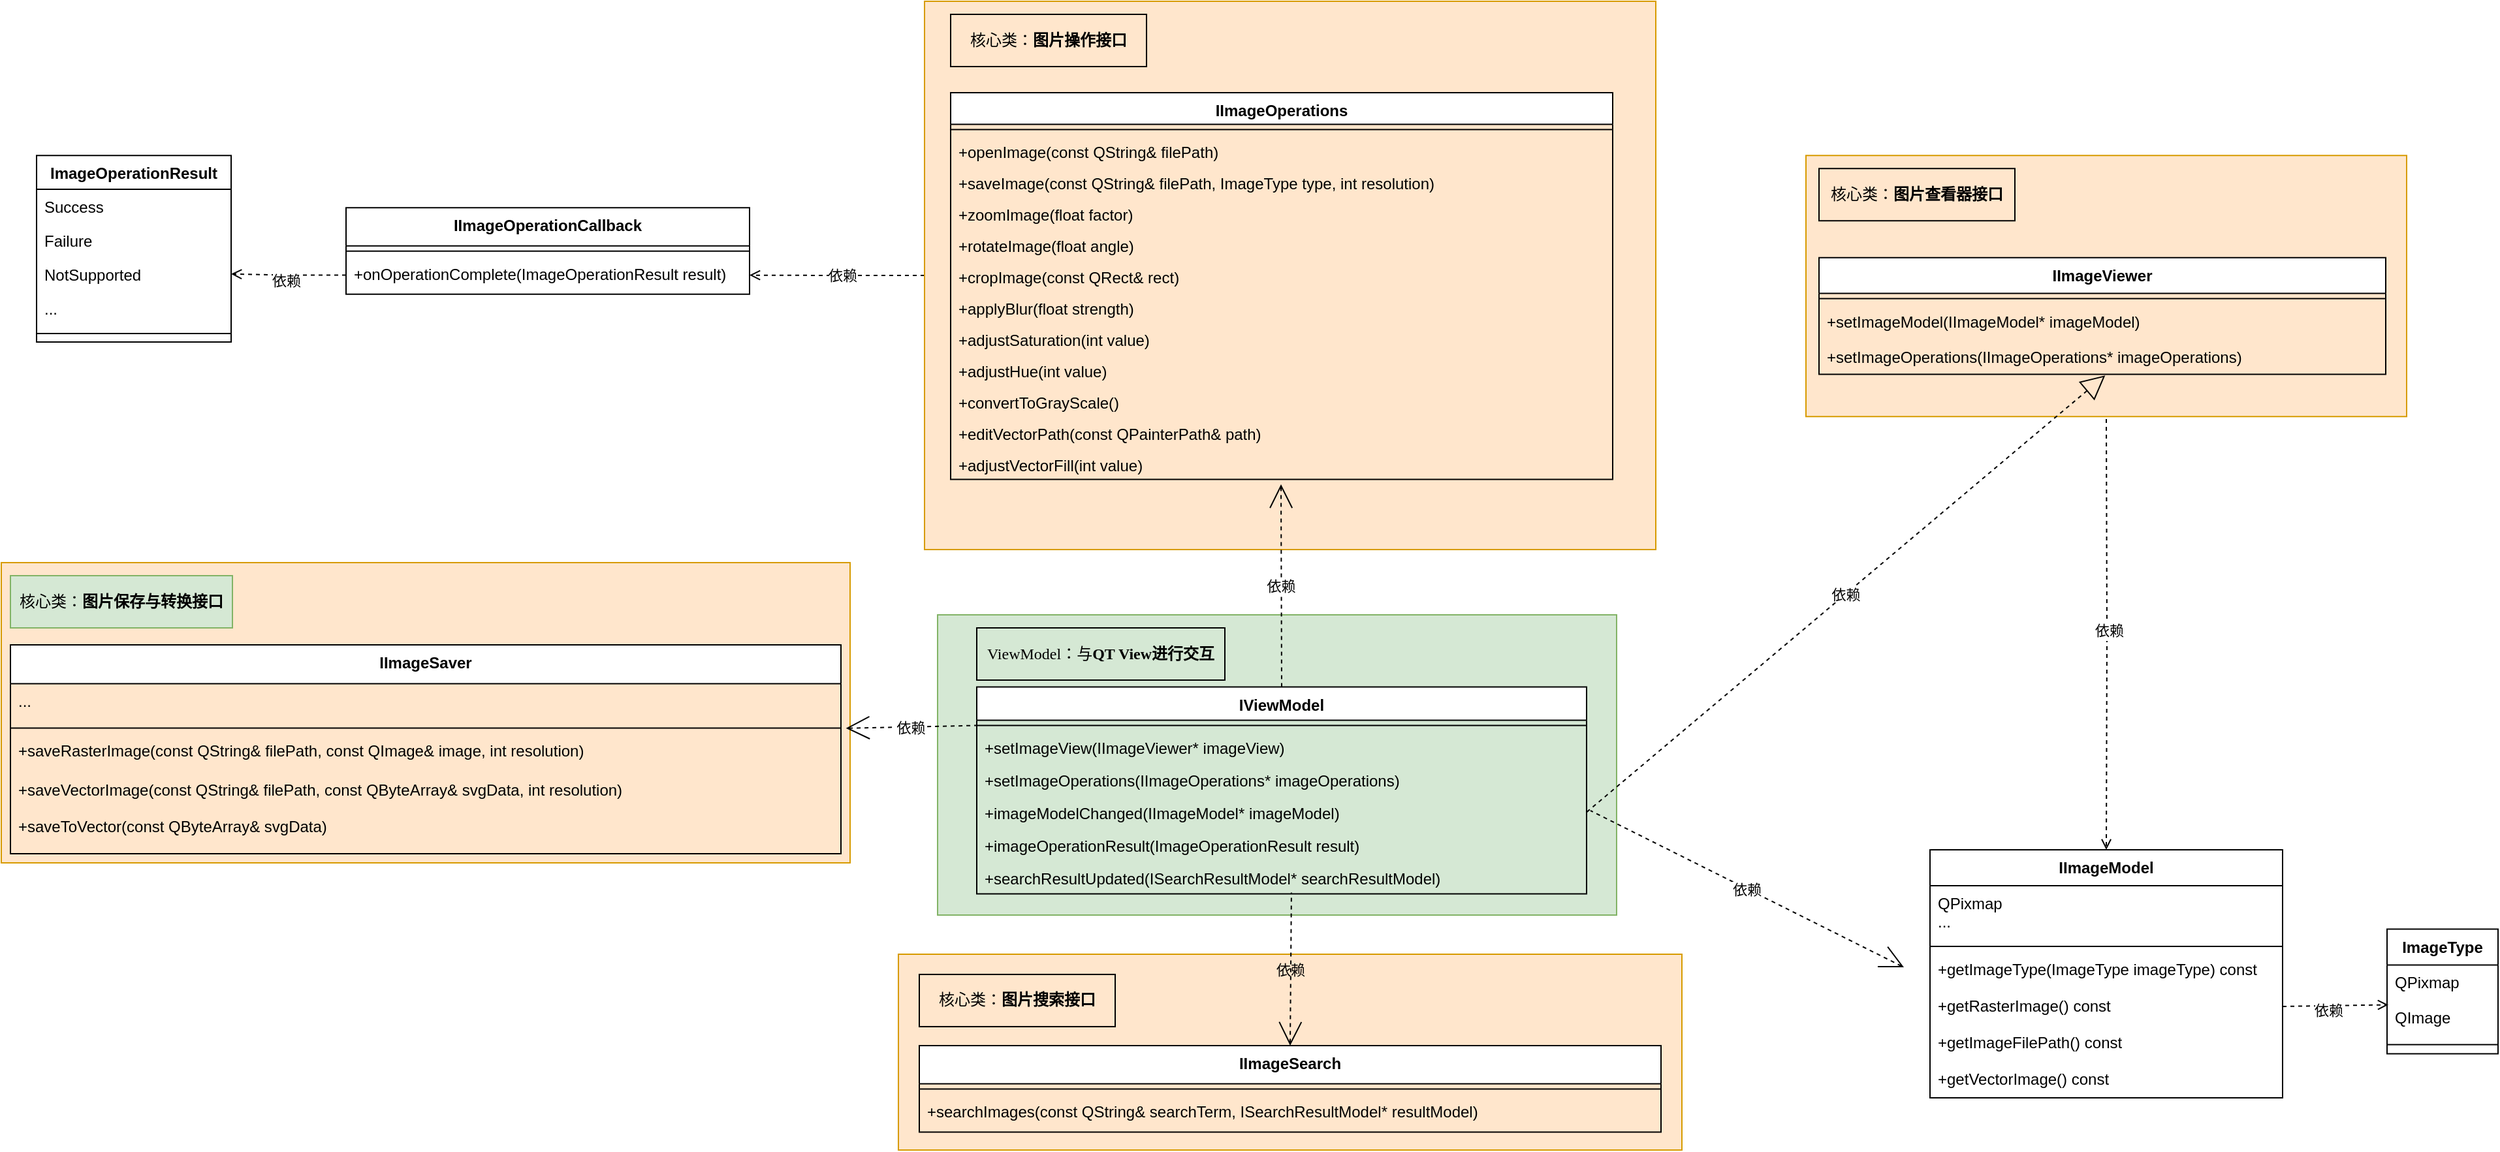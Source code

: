 <mxfile version="21.6.6" type="github">
  <diagram name="第 1 页" id="8G4OzASdrZZu8vnJjRQt">
    <mxGraphModel dx="1452" dy="1973" grid="1" gridSize="10" guides="1" tooltips="1" connect="1" arrows="1" fold="1" page="1" pageScale="1" pageWidth="827" pageHeight="1169" math="0" shadow="0">
      <root>
        <mxCell id="0" />
        <mxCell id="1" parent="0" />
        <mxCell id="LYDf1Ntx3WyGje25WLFu-186" value="" style="whiteSpace=wrap;html=1;fillColor=#d5e8d4;strokeColor=#82b366;" vertex="1" parent="1">
          <mxGeometry x="850" y="450" width="520" height="230" as="geometry" />
        </mxCell>
        <mxCell id="LYDf1Ntx3WyGje25WLFu-184" value="" style="rounded=0;whiteSpace=wrap;html=1;fillColor=#ffe6cc;strokeColor=#d79b00;" vertex="1" parent="1">
          <mxGeometry x="820" y="710" width="600" height="150" as="geometry" />
        </mxCell>
        <mxCell id="LYDf1Ntx3WyGje25WLFu-182" value="" style="rounded=0;whiteSpace=wrap;html=1;fillColor=#ffe6cc;strokeColor=#d79b00;" vertex="1" parent="1">
          <mxGeometry x="1515" y="98.12" width="460" height="200" as="geometry" />
        </mxCell>
        <mxCell id="LYDf1Ntx3WyGje25WLFu-178" value="" style="rounded=0;whiteSpace=wrap;html=1;fillColor=#ffe6cc;strokeColor=#d79b00;" vertex="1" parent="1">
          <mxGeometry x="133" y="410" width="650" height="230" as="geometry" />
        </mxCell>
        <mxCell id="LYDf1Ntx3WyGje25WLFu-202" style="edgeStyle=orthogonalEdgeStyle;rounded=0;orthogonalLoop=1;jettySize=auto;html=1;dashed=1;endArrow=open;endFill=0;" edge="1" parent="1" source="LYDf1Ntx3WyGje25WLFu-176" target="LYDf1Ntx3WyGje25WLFu-125">
          <mxGeometry relative="1" as="geometry" />
        </mxCell>
        <mxCell id="LYDf1Ntx3WyGje25WLFu-203" value="依赖" style="edgeLabel;html=1;align=center;verticalAlign=middle;resizable=0;points=[];" vertex="1" connectable="0" parent="LYDf1Ntx3WyGje25WLFu-202">
          <mxGeometry x="-0.052" relative="1" as="geometry">
            <mxPoint as="offset" />
          </mxGeometry>
        </mxCell>
        <mxCell id="LYDf1Ntx3WyGje25WLFu-176" value="" style="rounded=0;whiteSpace=wrap;html=1;fillColor=#ffe6cc;strokeColor=#d79b00;" vertex="1" parent="1">
          <mxGeometry x="840" y="-20" width="560" height="420" as="geometry" />
        </mxCell>
        <mxCell id="LYDf1Ntx3WyGje25WLFu-102" value="ImageType" style="swimlane;fontStyle=1;align=center;verticalAlign=top;childLayout=stackLayout;horizontal=1;startSize=27.429;horizontalStack=0;resizeParent=1;resizeParentMax=0;resizeLast=0;collapsible=0;marginBottom=0;" vertex="1" parent="1">
          <mxGeometry x="1960" y="690.76" width="85" height="95.429" as="geometry" />
        </mxCell>
        <mxCell id="LYDf1Ntx3WyGje25WLFu-103" value="QPixmap" style="text;strokeColor=none;fillColor=none;align=left;verticalAlign=top;spacingLeft=4;spacingRight=4;overflow=hidden;rotatable=0;points=[[0,0.5],[1,0.5]];portConstraint=eastwest;" vertex="1" parent="LYDf1Ntx3WyGje25WLFu-102">
          <mxGeometry y="27.429" width="85" height="27" as="geometry" />
        </mxCell>
        <mxCell id="LYDf1Ntx3WyGje25WLFu-104" value="QImage" style="text;strokeColor=none;fillColor=none;align=left;verticalAlign=top;spacingLeft=4;spacingRight=4;overflow=hidden;rotatable=0;points=[[0,0.5],[1,0.5]];portConstraint=eastwest;" vertex="1" parent="LYDf1Ntx3WyGje25WLFu-102">
          <mxGeometry y="54.429" width="85" height="27" as="geometry" />
        </mxCell>
        <mxCell id="LYDf1Ntx3WyGje25WLFu-105" style="line;strokeWidth=1;fillColor=none;align=left;verticalAlign=middle;spacingTop=-1;spacingLeft=3;spacingRight=3;rotatable=0;labelPosition=right;points=[];portConstraint=eastwest;strokeColor=inherit;" vertex="1" parent="LYDf1Ntx3WyGje25WLFu-102">
          <mxGeometry y="81.429" width="85" height="14" as="geometry" />
        </mxCell>
        <mxCell id="LYDf1Ntx3WyGje25WLFu-106" value="IImageModel" style="swimlane;fontStyle=1;align=center;verticalAlign=top;childLayout=stackLayout;horizontal=1;startSize=27.5;horizontalStack=0;resizeParent=1;resizeParentMax=0;resizeLast=0;collapsible=0;marginBottom=0;" vertex="1" parent="1">
          <mxGeometry x="1610" y="630" width="270" height="190" as="geometry" />
        </mxCell>
        <mxCell id="LYDf1Ntx3WyGje25WLFu-107" value="QPixmap&#xa;..." style="text;strokeColor=none;fillColor=none;align=left;verticalAlign=top;spacingLeft=4;spacingRight=4;overflow=hidden;rotatable=0;points=[[0,0.5],[1,0.5]];portConstraint=eastwest;" vertex="1" parent="LYDf1Ntx3WyGje25WLFu-106">
          <mxGeometry y="27.5" width="270" height="42.5" as="geometry" />
        </mxCell>
        <mxCell id="LYDf1Ntx3WyGje25WLFu-108" style="line;strokeWidth=1;fillColor=none;align=left;verticalAlign=middle;spacingTop=-1;spacingLeft=3;spacingRight=3;rotatable=0;labelPosition=right;points=[];portConstraint=eastwest;strokeColor=inherit;" vertex="1" parent="LYDf1Ntx3WyGje25WLFu-106">
          <mxGeometry y="70" width="270" height="8" as="geometry" />
        </mxCell>
        <mxCell id="LYDf1Ntx3WyGje25WLFu-109" value="+getImageType(ImageType imageType) const" style="text;strokeColor=none;fillColor=none;align=left;verticalAlign=top;spacingLeft=4;spacingRight=4;overflow=hidden;rotatable=0;points=[[0,0.5],[1,0.5]];portConstraint=eastwest;" vertex="1" parent="LYDf1Ntx3WyGje25WLFu-106">
          <mxGeometry y="78" width="270" height="28" as="geometry" />
        </mxCell>
        <mxCell id="LYDf1Ntx3WyGje25WLFu-111" value="+getRasterImage() const" style="text;strokeColor=none;fillColor=none;align=left;verticalAlign=top;spacingLeft=4;spacingRight=4;overflow=hidden;rotatable=0;points=[[0,0.5],[1,0.5]];portConstraint=eastwest;" vertex="1" parent="LYDf1Ntx3WyGje25WLFu-106">
          <mxGeometry y="106" width="270" height="28" as="geometry" />
        </mxCell>
        <mxCell id="LYDf1Ntx3WyGje25WLFu-110" value="+getImageFilePath() const" style="text;strokeColor=none;fillColor=none;align=left;verticalAlign=top;spacingLeft=4;spacingRight=4;overflow=hidden;rotatable=0;points=[[0,0.5],[1,0.5]];portConstraint=eastwest;" vertex="1" parent="LYDf1Ntx3WyGje25WLFu-106">
          <mxGeometry y="134" width="270" height="28" as="geometry" />
        </mxCell>
        <mxCell id="LYDf1Ntx3WyGje25WLFu-112" value="+getVectorImage() const" style="text;strokeColor=none;fillColor=none;align=left;verticalAlign=top;spacingLeft=4;spacingRight=4;overflow=hidden;rotatable=0;points=[[0,0.5],[1,0.5]];portConstraint=eastwest;" vertex="1" parent="LYDf1Ntx3WyGje25WLFu-106">
          <mxGeometry y="162" width="270" height="28" as="geometry" />
        </mxCell>
        <mxCell id="LYDf1Ntx3WyGje25WLFu-117" value="ImageOperationResult" style="swimlane;fontStyle=1;align=center;verticalAlign=top;childLayout=stackLayout;horizontal=1;startSize=25.818;horizontalStack=0;resizeParent=1;resizeParentMax=0;resizeLast=0;collapsible=0;marginBottom=0;" vertex="1" parent="1">
          <mxGeometry x="160" y="98.12" width="149" height="142.818" as="geometry" />
        </mxCell>
        <mxCell id="LYDf1Ntx3WyGje25WLFu-118" value="Success" style="text;strokeColor=none;fillColor=none;align=left;verticalAlign=top;spacingLeft=4;spacingRight=4;overflow=hidden;rotatable=0;points=[[0,0.5],[1,0.5]];portConstraint=eastwest;" vertex="1" parent="LYDf1Ntx3WyGje25WLFu-117">
          <mxGeometry y="25.818" width="149" height="26" as="geometry" />
        </mxCell>
        <mxCell id="LYDf1Ntx3WyGje25WLFu-119" value="Failure" style="text;strokeColor=none;fillColor=none;align=left;verticalAlign=top;spacingLeft=4;spacingRight=4;overflow=hidden;rotatable=0;points=[[0,0.5],[1,0.5]];portConstraint=eastwest;" vertex="1" parent="LYDf1Ntx3WyGje25WLFu-117">
          <mxGeometry y="51.818" width="149" height="26" as="geometry" />
        </mxCell>
        <mxCell id="LYDf1Ntx3WyGje25WLFu-120" value="NotSupported" style="text;strokeColor=none;fillColor=none;align=left;verticalAlign=top;spacingLeft=4;spacingRight=4;overflow=hidden;rotatable=0;points=[[0,0.5],[1,0.5]];portConstraint=eastwest;" vertex="1" parent="LYDf1Ntx3WyGje25WLFu-117">
          <mxGeometry y="77.818" width="149" height="26" as="geometry" />
        </mxCell>
        <mxCell id="LYDf1Ntx3WyGje25WLFu-121" value="..." style="text;strokeColor=none;fillColor=none;align=left;verticalAlign=top;spacingLeft=4;spacingRight=4;overflow=hidden;rotatable=0;points=[[0,0.5],[1,0.5]];portConstraint=eastwest;" vertex="1" parent="LYDf1Ntx3WyGje25WLFu-117">
          <mxGeometry y="103.818" width="149" height="26" as="geometry" />
        </mxCell>
        <mxCell id="LYDf1Ntx3WyGje25WLFu-122" style="line;strokeWidth=1;fillColor=none;align=left;verticalAlign=middle;spacingTop=-1;spacingLeft=3;spacingRight=3;rotatable=0;labelPosition=right;points=[];portConstraint=eastwest;strokeColor=inherit;" vertex="1" parent="LYDf1Ntx3WyGje25WLFu-117">
          <mxGeometry y="129.818" width="149" height="13" as="geometry" />
        </mxCell>
        <mxCell id="LYDf1Ntx3WyGje25WLFu-123" value="IImageOperationCallback" style="swimlane;fontStyle=1;align=center;verticalAlign=top;childLayout=stackLayout;horizontal=1;startSize=29.2;horizontalStack=0;resizeParent=1;resizeParentMax=0;resizeLast=0;collapsible=0;marginBottom=0;" vertex="1" parent="1">
          <mxGeometry x="397" y="138.12" width="309" height="66.2" as="geometry" />
        </mxCell>
        <mxCell id="LYDf1Ntx3WyGje25WLFu-124" style="line;strokeWidth=1;fillColor=none;align=left;verticalAlign=middle;spacingTop=-1;spacingLeft=3;spacingRight=3;rotatable=0;labelPosition=right;points=[];portConstraint=eastwest;strokeColor=inherit;" vertex="1" parent="LYDf1Ntx3WyGje25WLFu-123">
          <mxGeometry y="29.2" width="309" height="8" as="geometry" />
        </mxCell>
        <mxCell id="LYDf1Ntx3WyGje25WLFu-125" value="+onOperationComplete(ImageOperationResult result)" style="text;strokeColor=none;fillColor=none;align=left;verticalAlign=top;spacingLeft=4;spacingRight=4;overflow=hidden;rotatable=0;points=[[0,0.5],[1,0.5]];portConstraint=eastwest;" vertex="1" parent="LYDf1Ntx3WyGje25WLFu-123">
          <mxGeometry y="37.2" width="309" height="29" as="geometry" />
        </mxCell>
        <mxCell id="LYDf1Ntx3WyGje25WLFu-126" value="IImageOperations" style="swimlane;fontStyle=1;align=center;verticalAlign=top;childLayout=stackLayout;horizontal=1;startSize=24.24;horizontalStack=0;resizeParent=1;resizeParentMax=0;resizeLast=0;collapsible=0;marginBottom=0;" vertex="1" parent="1">
          <mxGeometry x="860" y="50" width="507" height="296.24" as="geometry" />
        </mxCell>
        <mxCell id="LYDf1Ntx3WyGje25WLFu-127" style="line;strokeWidth=1;fillColor=none;align=left;verticalAlign=middle;spacingTop=-1;spacingLeft=3;spacingRight=3;rotatable=0;labelPosition=right;points=[];portConstraint=eastwest;strokeColor=inherit;" vertex="1" parent="LYDf1Ntx3WyGje25WLFu-126">
          <mxGeometry y="24.24" width="507" height="8" as="geometry" />
        </mxCell>
        <mxCell id="LYDf1Ntx3WyGje25WLFu-128" value="+openImage(const QString&amp; filePath)" style="text;strokeColor=none;fillColor=none;align=left;verticalAlign=top;spacingLeft=4;spacingRight=4;overflow=hidden;rotatable=0;points=[[0,0.5],[1,0.5]];portConstraint=eastwest;" vertex="1" parent="LYDf1Ntx3WyGje25WLFu-126">
          <mxGeometry y="32.24" width="507" height="24" as="geometry" />
        </mxCell>
        <mxCell id="LYDf1Ntx3WyGje25WLFu-129" value="+saveImage(const QString&amp; filePath, ImageType type, int resolution)" style="text;strokeColor=none;fillColor=none;align=left;verticalAlign=top;spacingLeft=4;spacingRight=4;overflow=hidden;rotatable=0;points=[[0,0.5],[1,0.5]];portConstraint=eastwest;" vertex="1" parent="LYDf1Ntx3WyGje25WLFu-126">
          <mxGeometry y="56.24" width="507" height="24" as="geometry" />
        </mxCell>
        <mxCell id="LYDf1Ntx3WyGje25WLFu-130" value="+zoomImage(float factor)" style="text;strokeColor=none;fillColor=none;align=left;verticalAlign=top;spacingLeft=4;spacingRight=4;overflow=hidden;rotatable=0;points=[[0,0.5],[1,0.5]];portConstraint=eastwest;" vertex="1" parent="LYDf1Ntx3WyGje25WLFu-126">
          <mxGeometry y="80.24" width="507" height="24" as="geometry" />
        </mxCell>
        <mxCell id="LYDf1Ntx3WyGje25WLFu-131" value="+rotateImage(float angle)" style="text;strokeColor=none;fillColor=none;align=left;verticalAlign=top;spacingLeft=4;spacingRight=4;overflow=hidden;rotatable=0;points=[[0,0.5],[1,0.5]];portConstraint=eastwest;" vertex="1" parent="LYDf1Ntx3WyGje25WLFu-126">
          <mxGeometry y="104.24" width="507" height="24" as="geometry" />
        </mxCell>
        <mxCell id="LYDf1Ntx3WyGje25WLFu-132" value="+cropImage(const QRect&amp; rect)" style="text;strokeColor=none;fillColor=none;align=left;verticalAlign=top;spacingLeft=4;spacingRight=4;overflow=hidden;rotatable=0;points=[[0,0.5],[1,0.5]];portConstraint=eastwest;" vertex="1" parent="LYDf1Ntx3WyGje25WLFu-126">
          <mxGeometry y="128.24" width="507" height="24" as="geometry" />
        </mxCell>
        <mxCell id="LYDf1Ntx3WyGje25WLFu-133" value="+applyBlur(float strength)" style="text;strokeColor=none;fillColor=none;align=left;verticalAlign=top;spacingLeft=4;spacingRight=4;overflow=hidden;rotatable=0;points=[[0,0.5],[1,0.5]];portConstraint=eastwest;" vertex="1" parent="LYDf1Ntx3WyGje25WLFu-126">
          <mxGeometry y="152.24" width="507" height="24" as="geometry" />
        </mxCell>
        <mxCell id="LYDf1Ntx3WyGje25WLFu-134" value="+adjustSaturation(int value)" style="text;strokeColor=none;fillColor=none;align=left;verticalAlign=top;spacingLeft=4;spacingRight=4;overflow=hidden;rotatable=0;points=[[0,0.5],[1,0.5]];portConstraint=eastwest;" vertex="1" parent="LYDf1Ntx3WyGje25WLFu-126">
          <mxGeometry y="176.24" width="507" height="24" as="geometry" />
        </mxCell>
        <mxCell id="LYDf1Ntx3WyGje25WLFu-135" value="+adjustHue(int value)" style="text;strokeColor=none;fillColor=none;align=left;verticalAlign=top;spacingLeft=4;spacingRight=4;overflow=hidden;rotatable=0;points=[[0,0.5],[1,0.5]];portConstraint=eastwest;" vertex="1" parent="LYDf1Ntx3WyGje25WLFu-126">
          <mxGeometry y="200.24" width="507" height="24" as="geometry" />
        </mxCell>
        <mxCell id="LYDf1Ntx3WyGje25WLFu-136" value="+convertToGrayScale()" style="text;strokeColor=none;fillColor=none;align=left;verticalAlign=top;spacingLeft=4;spacingRight=4;overflow=hidden;rotatable=0;points=[[0,0.5],[1,0.5]];portConstraint=eastwest;" vertex="1" parent="LYDf1Ntx3WyGje25WLFu-126">
          <mxGeometry y="224.24" width="507" height="24" as="geometry" />
        </mxCell>
        <mxCell id="LYDf1Ntx3WyGje25WLFu-137" value="+editVectorPath(const QPainterPath&amp; path)" style="text;strokeColor=none;fillColor=none;align=left;verticalAlign=top;spacingLeft=4;spacingRight=4;overflow=hidden;rotatable=0;points=[[0,0.5],[1,0.5]];portConstraint=eastwest;" vertex="1" parent="LYDf1Ntx3WyGje25WLFu-126">
          <mxGeometry y="248.24" width="507" height="24" as="geometry" />
        </mxCell>
        <mxCell id="LYDf1Ntx3WyGje25WLFu-138" value="+adjustVectorFill(int value)" style="text;strokeColor=none;fillColor=none;align=left;verticalAlign=top;spacingLeft=4;spacingRight=4;overflow=hidden;rotatable=0;points=[[0,0.5],[1,0.5]];portConstraint=eastwest;" vertex="1" parent="LYDf1Ntx3WyGje25WLFu-126">
          <mxGeometry y="272.24" width="507" height="24" as="geometry" />
        </mxCell>
        <mxCell id="LYDf1Ntx3WyGje25WLFu-139" value="IImageSearch" style="swimlane;fontStyle=1;align=center;verticalAlign=top;childLayout=stackLayout;horizontal=1;startSize=29.2;horizontalStack=0;resizeParent=1;resizeParentMax=0;resizeLast=0;collapsible=0;marginBottom=0;" vertex="1" parent="1">
          <mxGeometry x="836" y="780" width="568" height="66.2" as="geometry" />
        </mxCell>
        <mxCell id="LYDf1Ntx3WyGje25WLFu-140" style="line;strokeWidth=1;fillColor=none;align=left;verticalAlign=middle;spacingTop=-1;spacingLeft=3;spacingRight=3;rotatable=0;labelPosition=right;points=[];portConstraint=eastwest;strokeColor=inherit;" vertex="1" parent="LYDf1Ntx3WyGje25WLFu-139">
          <mxGeometry y="29.2" width="568" height="8" as="geometry" />
        </mxCell>
        <mxCell id="LYDf1Ntx3WyGje25WLFu-141" value="+searchImages(const QString&amp; searchTerm, ISearchResultModel* resultModel)" style="text;strokeColor=none;fillColor=none;align=left;verticalAlign=top;spacingLeft=4;spacingRight=4;overflow=hidden;rotatable=0;points=[[0,0.5],[1,0.5]];portConstraint=eastwest;" vertex="1" parent="LYDf1Ntx3WyGje25WLFu-139">
          <mxGeometry y="37.2" width="568" height="29" as="geometry" />
        </mxCell>
        <mxCell id="LYDf1Ntx3WyGje25WLFu-174" style="edgeStyle=orthogonalEdgeStyle;rounded=0;orthogonalLoop=1;jettySize=auto;html=1;dashed=1;endArrow=open;endFill=0;" edge="1" parent="1" target="LYDf1Ntx3WyGje25WLFu-106">
          <mxGeometry relative="1" as="geometry">
            <mxPoint x="1745" y="300" as="sourcePoint" />
          </mxGeometry>
        </mxCell>
        <mxCell id="LYDf1Ntx3WyGje25WLFu-175" value="使用" style="edgeLabel;html=1;align=center;verticalAlign=middle;resizable=0;points=[];" vertex="1" connectable="0" parent="LYDf1Ntx3WyGje25WLFu-174">
          <mxGeometry x="-0.018" y="2" relative="1" as="geometry">
            <mxPoint as="offset" />
          </mxGeometry>
        </mxCell>
        <mxCell id="LYDf1Ntx3WyGje25WLFu-191" value="依赖" style="edgeLabel;html=1;align=center;verticalAlign=middle;resizable=0;points=[];" vertex="1" connectable="0" parent="LYDf1Ntx3WyGje25WLFu-174">
          <mxGeometry x="-0.023" y="1" relative="1" as="geometry">
            <mxPoint as="offset" />
          </mxGeometry>
        </mxCell>
        <mxCell id="LYDf1Ntx3WyGje25WLFu-142" value="IImageViewer" style="swimlane;fontStyle=1;align=center;verticalAlign=top;childLayout=stackLayout;horizontal=1;startSize=27.429;horizontalStack=0;resizeParent=1;resizeParentMax=0;resizeLast=0;collapsible=0;marginBottom=0;" vertex="1" parent="1">
          <mxGeometry x="1525" y="176.36" width="434" height="89.429" as="geometry" />
        </mxCell>
        <mxCell id="LYDf1Ntx3WyGje25WLFu-143" style="line;strokeWidth=1;fillColor=none;align=left;verticalAlign=middle;spacingTop=-1;spacingLeft=3;spacingRight=3;rotatable=0;labelPosition=right;points=[];portConstraint=eastwest;strokeColor=inherit;" vertex="1" parent="LYDf1Ntx3WyGje25WLFu-142">
          <mxGeometry y="27.429" width="434" height="8" as="geometry" />
        </mxCell>
        <mxCell id="LYDf1Ntx3WyGje25WLFu-144" value="+setImageModel(IImageModel* imageModel)" style="text;strokeColor=none;fillColor=none;align=left;verticalAlign=top;spacingLeft=4;spacingRight=4;overflow=hidden;rotatable=0;points=[[0,0.5],[1,0.5]];portConstraint=eastwest;" vertex="1" parent="LYDf1Ntx3WyGje25WLFu-142">
          <mxGeometry y="35.429" width="434" height="27" as="geometry" />
        </mxCell>
        <mxCell id="LYDf1Ntx3WyGje25WLFu-145" value="+setImageOperations(IImageOperations* imageOperations)" style="text;strokeColor=none;fillColor=none;align=left;verticalAlign=top;spacingLeft=4;spacingRight=4;overflow=hidden;rotatable=0;points=[[0,0.5],[1,0.5]];portConstraint=eastwest;" vertex="1" parent="LYDf1Ntx3WyGje25WLFu-142">
          <mxGeometry y="62.429" width="434" height="27" as="geometry" />
        </mxCell>
        <mxCell id="LYDf1Ntx3WyGje25WLFu-149" value="IImageSaver" style="swimlane;fontStyle=1;align=center;verticalAlign=top;childLayout=stackLayout;horizontal=1;startSize=29.75;horizontalStack=0;resizeParent=1;resizeParentMax=0;resizeLast=0;collapsible=0;marginBottom=0;" vertex="1" parent="1">
          <mxGeometry x="140" y="472.99" width="636" height="160" as="geometry" />
        </mxCell>
        <mxCell id="LYDf1Ntx3WyGje25WLFu-150" value="..." style="text;strokeColor=none;fillColor=none;align=left;verticalAlign=top;spacingLeft=4;spacingRight=4;overflow=hidden;rotatable=0;points=[[0,0.5],[1,0.5]];portConstraint=eastwest;" vertex="1" parent="LYDf1Ntx3WyGje25WLFu-149">
          <mxGeometry y="29.75" width="636" height="30" as="geometry" />
        </mxCell>
        <mxCell id="LYDf1Ntx3WyGje25WLFu-151" style="line;strokeWidth=1;fillColor=none;align=left;verticalAlign=middle;spacingTop=-1;spacingLeft=3;spacingRight=3;rotatable=0;labelPosition=right;points=[];portConstraint=eastwest;strokeColor=inherit;" vertex="1" parent="LYDf1Ntx3WyGje25WLFu-149">
          <mxGeometry y="59.75" width="636" height="8" as="geometry" />
        </mxCell>
        <mxCell id="LYDf1Ntx3WyGje25WLFu-152" value="+saveRasterImage(const QString&amp; filePath, const QImage&amp; image, int resolution)" style="text;strokeColor=none;fillColor=none;align=left;verticalAlign=top;spacingLeft=4;spacingRight=4;overflow=hidden;rotatable=0;points=[[0,0.5],[1,0.5]];portConstraint=eastwest;" vertex="1" parent="LYDf1Ntx3WyGje25WLFu-149">
          <mxGeometry y="67.75" width="636" height="30" as="geometry" />
        </mxCell>
        <mxCell id="LYDf1Ntx3WyGje25WLFu-153" value="+saveVectorImage(const QString&amp; filePath, const QByteArray&amp; svgData, int resolution)&#xa;&#xa;+saveToVector(const QByteArray&amp; svgData)" style="text;strokeColor=none;fillColor=none;align=left;verticalAlign=top;spacingLeft=4;spacingRight=4;overflow=hidden;rotatable=0;points=[[0,0.5],[1,0.5]];portConstraint=eastwest;" vertex="1" parent="LYDf1Ntx3WyGje25WLFu-149">
          <mxGeometry y="97.75" width="636" height="62.25" as="geometry" />
        </mxCell>
        <mxCell id="LYDf1Ntx3WyGje25WLFu-154" value="IViewModel" style="swimlane;fontStyle=1;align=center;verticalAlign=top;childLayout=stackLayout;horizontal=1;startSize=25.385;horizontalStack=0;resizeParent=1;resizeParentMax=0;resizeLast=0;collapsible=0;marginBottom=0;" vertex="1" parent="1">
          <mxGeometry x="880" y="505.31" width="467" height="158.385" as="geometry" />
        </mxCell>
        <mxCell id="LYDf1Ntx3WyGje25WLFu-155" style="line;strokeWidth=1;fillColor=none;align=left;verticalAlign=middle;spacingTop=-1;spacingLeft=3;spacingRight=3;rotatable=0;labelPosition=right;points=[];portConstraint=eastwest;strokeColor=inherit;" vertex="1" parent="LYDf1Ntx3WyGje25WLFu-154">
          <mxGeometry y="25.385" width="467" height="8" as="geometry" />
        </mxCell>
        <mxCell id="LYDf1Ntx3WyGje25WLFu-156" value="+setImageView(IImageViewer* imageView)" style="text;strokeColor=none;fillColor=none;align=left;verticalAlign=top;spacingLeft=4;spacingRight=4;overflow=hidden;rotatable=0;points=[[0,0.5],[1,0.5]];portConstraint=eastwest;" vertex="1" parent="LYDf1Ntx3WyGje25WLFu-154">
          <mxGeometry y="33.385" width="467" height="25" as="geometry" />
        </mxCell>
        <mxCell id="LYDf1Ntx3WyGje25WLFu-157" value="+setImageOperations(IImageOperations* imageOperations)" style="text;strokeColor=none;fillColor=none;align=left;verticalAlign=top;spacingLeft=4;spacingRight=4;overflow=hidden;rotatable=0;points=[[0,0.5],[1,0.5]];portConstraint=eastwest;" vertex="1" parent="LYDf1Ntx3WyGje25WLFu-154">
          <mxGeometry y="58.385" width="467" height="25" as="geometry" />
        </mxCell>
        <mxCell id="LYDf1Ntx3WyGje25WLFu-158" value="+imageModelChanged(IImageModel* imageModel)" style="text;strokeColor=none;fillColor=none;align=left;verticalAlign=top;spacingLeft=4;spacingRight=4;overflow=hidden;rotatable=0;points=[[0,0.5],[1,0.5]];portConstraint=eastwest;" vertex="1" parent="LYDf1Ntx3WyGje25WLFu-154">
          <mxGeometry y="83.385" width="467" height="25" as="geometry" />
        </mxCell>
        <mxCell id="LYDf1Ntx3WyGje25WLFu-159" value="+imageOperationResult(ImageOperationResult result)" style="text;strokeColor=none;fillColor=none;align=left;verticalAlign=top;spacingLeft=4;spacingRight=4;overflow=hidden;rotatable=0;points=[[0,0.5],[1,0.5]];portConstraint=eastwest;" vertex="1" parent="LYDf1Ntx3WyGje25WLFu-154">
          <mxGeometry y="108.385" width="467" height="25" as="geometry" />
        </mxCell>
        <mxCell id="LYDf1Ntx3WyGje25WLFu-160" value="+searchResultUpdated(ISearchResultModel* searchResultModel)" style="text;strokeColor=none;fillColor=none;align=left;verticalAlign=top;spacingLeft=4;spacingRight=4;overflow=hidden;rotatable=0;points=[[0,0.5],[1,0.5]];portConstraint=eastwest;" vertex="1" parent="LYDf1Ntx3WyGje25WLFu-154">
          <mxGeometry y="133.385" width="467" height="25" as="geometry" />
        </mxCell>
        <mxCell id="LYDf1Ntx3WyGje25WLFu-164" value="依赖" style="dashed=1;startArrow=open;startSize=16;startFill=0;endArrow=none;rounded=0;" edge="1" parent="1">
          <mxGeometry x="-0.001" relative="1" as="geometry">
            <mxPoint x="1590" y="720" as="sourcePoint" />
            <mxPoint x="1350" y="600" as="targetPoint" />
            <mxPoint as="offset" />
          </mxGeometry>
        </mxCell>
        <mxCell id="LYDf1Ntx3WyGje25WLFu-166" value="依赖" style="dashed=1;startArrow=open;startSize=16;startFill=0;endArrow=none;rounded=0;entryX=0.5;entryY=0;entryDx=0;entryDy=0;" edge="1" parent="1" target="LYDf1Ntx3WyGje25WLFu-154">
          <mxGeometry relative="1" as="geometry">
            <mxPoint x="1113" y="350" as="sourcePoint" />
            <mxPoint x="840" y="520" as="targetPoint" />
          </mxGeometry>
        </mxCell>
        <mxCell id="LYDf1Ntx3WyGje25WLFu-167" value="依赖" style="dashed=1;startArrow=open;startSize=16;startFill=0;endArrow=none;exitX=0.5;exitY=0;entryX=0.516;entryY=0.961;rounded=0;entryDx=0;entryDy=0;entryPerimeter=0;exitDx=0;exitDy=0;labelBackgroundColor=none;" edge="1" parent="1" source="LYDf1Ntx3WyGje25WLFu-139" target="LYDf1Ntx3WyGje25WLFu-160">
          <mxGeometry relative="1" as="geometry" />
        </mxCell>
        <mxCell id="LYDf1Ntx3WyGje25WLFu-171" value="依赖" style="dashed=1;startArrow=open;startSize=16;startFill=0;endArrow=none;exitX=1.006;exitY=-0.129;entryX=0.0;entryY=0.186;rounded=0;exitDx=0;exitDy=0;exitPerimeter=0;" edge="1" parent="1" source="LYDf1Ntx3WyGje25WLFu-152" target="LYDf1Ntx3WyGje25WLFu-154">
          <mxGeometry relative="1" as="geometry" />
        </mxCell>
        <mxCell id="LYDf1Ntx3WyGje25WLFu-177" value="&lt;font style=&quot;font-size: 12px;&quot;&gt;核心类：&lt;b&gt;图片操作接口&lt;/b&gt;&lt;/font&gt;" style="text;strokeColor=default;align=center;fillColor=none;html=1;verticalAlign=middle;whiteSpace=wrap;rounded=0;fontFamily=宋体;" vertex="1" parent="1">
          <mxGeometry x="860" y="-10" width="150" height="40" as="geometry" />
        </mxCell>
        <mxCell id="LYDf1Ntx3WyGje25WLFu-179" value="&lt;font style=&quot;font-size: 12px;&quot;&gt;核心类：&lt;b&gt;图片保存与转换接口&lt;/b&gt;&lt;/font&gt;" style="text;strokeColor=#82b366;align=center;fillColor=#d5e8d4;html=1;verticalAlign=middle;whiteSpace=wrap;rounded=0;fontFamily=宋体;" vertex="1" parent="1">
          <mxGeometry x="140" y="420" width="170" height="40" as="geometry" />
        </mxCell>
        <mxCell id="LYDf1Ntx3WyGje25WLFu-180" value="依赖" style="dashed=1;startArrow=block;startSize=16;startFill=0;endArrow=none;rounded=0;entryX=1;entryY=0.5;entryDx=0;entryDy=0;exitX=0.505;exitY=1.03;exitDx=0;exitDy=0;exitPerimeter=0;" edge="1" parent="1" source="LYDf1Ntx3WyGje25WLFu-145" target="LYDf1Ntx3WyGje25WLFu-158">
          <mxGeometry relative="1" as="geometry">
            <mxPoint x="1560" y="380" as="sourcePoint" />
            <mxPoint x="1560" y="535" as="targetPoint" />
          </mxGeometry>
        </mxCell>
        <mxCell id="LYDf1Ntx3WyGje25WLFu-183" value="&lt;font style=&quot;font-size: 12px;&quot;&gt;核心类：&lt;/font&gt;&lt;b&gt;图片查看器接口&lt;/b&gt;" style="text;strokeColor=default;align=center;fillColor=none;html=1;verticalAlign=middle;whiteSpace=wrap;rounded=0;fontFamily=宋体;" vertex="1" parent="1">
          <mxGeometry x="1525" y="108.12" width="150" height="40" as="geometry" />
        </mxCell>
        <mxCell id="LYDf1Ntx3WyGje25WLFu-185" value="&lt;font style=&quot;font-size: 12px;&quot;&gt;核心类：&lt;b&gt;图片搜索接口&lt;/b&gt;&lt;/font&gt;" style="text;strokeColor=default;align=center;fillColor=none;html=1;verticalAlign=middle;whiteSpace=wrap;rounded=0;fontFamily=宋体;" vertex="1" parent="1">
          <mxGeometry x="836" y="725.47" width="150" height="40" as="geometry" />
        </mxCell>
        <mxCell id="LYDf1Ntx3WyGje25WLFu-188" value="&lt;font style=&quot;font-size: 12px;&quot;&gt;ViewModel：与&lt;b&gt;QT View进行交互&lt;/b&gt;&lt;/font&gt;" style="text;strokeColor=default;align=center;fillColor=none;html=1;verticalAlign=middle;whiteSpace=wrap;rounded=0;fontFamily=宋体;" vertex="1" parent="1">
          <mxGeometry x="880" y="460" width="190" height="40" as="geometry" />
        </mxCell>
        <mxCell id="LYDf1Ntx3WyGje25WLFu-192" value="" style="edgeStyle=none;orthogonalLoop=1;jettySize=auto;html=1;rounded=0;exitX=1;exitY=0.5;exitDx=0;exitDy=0;entryX=0.012;entryY=1.131;entryDx=0;entryDy=0;entryPerimeter=0;endArrow=open;endFill=0;dashed=1;" edge="1" parent="1" source="LYDf1Ntx3WyGje25WLFu-111" target="LYDf1Ntx3WyGje25WLFu-103">
          <mxGeometry width="80" relative="1" as="geometry">
            <mxPoint x="1900" y="725.47" as="sourcePoint" />
            <mxPoint x="1990" y="725" as="targetPoint" />
            <Array as="points" />
          </mxGeometry>
        </mxCell>
        <mxCell id="LYDf1Ntx3WyGje25WLFu-196" value="依赖" style="edgeLabel;html=1;align=center;verticalAlign=middle;resizable=0;points=[];" vertex="1" connectable="0" parent="LYDf1Ntx3WyGje25WLFu-192">
          <mxGeometry x="-0.137" y="-3" relative="1" as="geometry">
            <mxPoint as="offset" />
          </mxGeometry>
        </mxCell>
        <mxCell id="LYDf1Ntx3WyGje25WLFu-199" value="" style="edgeStyle=orthogonalEdgeStyle;rounded=0;orthogonalLoop=1;jettySize=auto;html=1;dashed=1;endArrow=open;endFill=0;" edge="1" parent="1" source="LYDf1Ntx3WyGje25WLFu-125" target="LYDf1Ntx3WyGje25WLFu-120">
          <mxGeometry relative="1" as="geometry" />
        </mxCell>
        <mxCell id="LYDf1Ntx3WyGje25WLFu-200" value="依赖" style="edgeLabel;html=1;align=center;verticalAlign=middle;resizable=0;points=[];" vertex="1" connectable="0" parent="LYDf1Ntx3WyGje25WLFu-199">
          <mxGeometry x="-0.012" y="4" relative="1" as="geometry">
            <mxPoint x="2" y="4" as="offset" />
          </mxGeometry>
        </mxCell>
      </root>
    </mxGraphModel>
  </diagram>
</mxfile>

